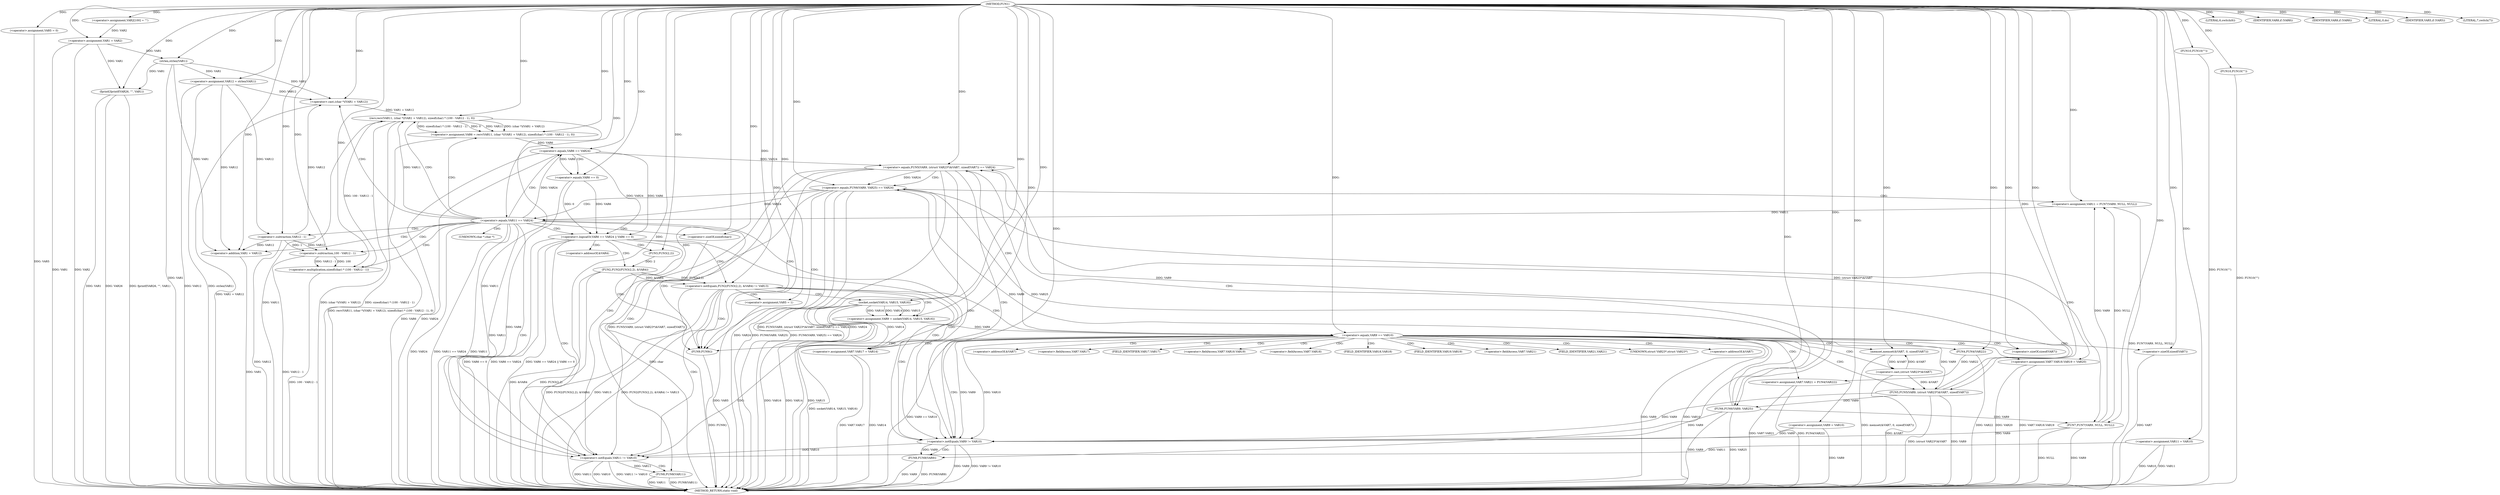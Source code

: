 digraph FUN1 {  
"1000100" [label = "(METHOD,FUN1)" ]
"1000292" [label = "(METHOD_RETURN,static void)" ]
"1000104" [label = "(<operator>.assignment,VAR2[100] = \"\")" ]
"1000107" [label = "(<operator>.assignment,VAR1 = VAR2)" ]
"1000111" [label = "(LITERAL,6,switch(6))" ]
"1000117" [label = "(<operator>.assignment,VAR5 = 0)" ]
"1000124" [label = "(<operator>.assignment,VAR9 = VAR10)" ]
"1000128" [label = "(<operator>.assignment,VAR11 = VAR10)" ]
"1000132" [label = "(<operator>.assignment,VAR12 = strlen(VAR1))" ]
"1000134" [label = "(strlen,strlen(VAR1))" ]
"1000139" [label = "(<operator>.notEquals,FUN2(FUN3(2,2), &VAR4) != VAR13)" ]
"1000140" [label = "(FUN2,FUN2(FUN3(2,2), &VAR4))" ]
"1000141" [label = "(FUN3,FUN3(2,2))" ]
"1000149" [label = "(<operator>.assignment,VAR5 = 1)" ]
"1000152" [label = "(<operator>.assignment,VAR9 = socket(VAR14, VAR15, VAR16))" ]
"1000154" [label = "(socket,socket(VAR14, VAR15, VAR16))" ]
"1000159" [label = "(<operator>.equals,VAR9 == VAR10)" ]
"1000164" [label = "(memset,memset(&VAR7, 0, sizeof(VAR7)))" ]
"1000168" [label = "(<operator>.sizeOf,sizeof(VAR7))" ]
"1000170" [label = "(<operator>.assignment,VAR7.VAR17 = VAR14)" ]
"1000175" [label = "(<operator>.assignment,VAR7.VAR18.VAR19 = VAR20)" ]
"1000182" [label = "(<operator>.assignment,VAR7.VAR21 = FUN4(VAR22))" ]
"1000186" [label = "(FUN4,FUN4(VAR22))" ]
"1000189" [label = "(<operator>.equals,FUN5(VAR9, (struct VAR23*)&VAR7, sizeof(VAR7)) == VAR24)" ]
"1000190" [label = "(FUN5,FUN5(VAR9, (struct VAR23*)&VAR7, sizeof(VAR7)))" ]
"1000192" [label = "(<operator>.cast,(struct VAR23*)&VAR7)" ]
"1000196" [label = "(<operator>.sizeOf,sizeof(VAR7))" ]
"1000202" [label = "(<operator>.equals,FUN6(VAR9, VAR25) == VAR24)" ]
"1000203" [label = "(FUN6,FUN6(VAR9, VAR25))" ]
"1000209" [label = "(<operator>.assignment,VAR11 = FUN7(VAR9, NULL, NULL))" ]
"1000211" [label = "(FUN7,FUN7(VAR9, NULL, NULL))" ]
"1000216" [label = "(<operator>.equals,VAR11 == VAR24)" ]
"1000221" [label = "(<operator>.assignment,VAR6 = recv(VAR11, (char *)(VAR1 + VAR12), sizeof(char) * (100 - VAR12 - 1), 0))" ]
"1000223" [label = "(recv,recv(VAR11, (char *)(VAR1 + VAR12), sizeof(char) * (100 - VAR12 - 1), 0))" ]
"1000225" [label = "(<operator>.cast,(char *)(VAR1 + VAR12))" ]
"1000227" [label = "(<operator>.addition,VAR1 + VAR12)" ]
"1000230" [label = "(<operator>.multiplication,sizeof(char) * (100 - VAR12 - 1))" ]
"1000231" [label = "(<operator>.sizeOf,sizeof(char))" ]
"1000233" [label = "(<operator>.subtraction,100 - VAR12 - 1)" ]
"1000235" [label = "(<operator>.subtraction,VAR12 - 1)" ]
"1000240" [label = "(<operator>.logicalOr,VAR6 == VAR24 || VAR6 == 0)" ]
"1000241" [label = "(<operator>.equals,VAR6 == VAR24)" ]
"1000244" [label = "(<operator>.equals,VAR6 == 0)" ]
"1000250" [label = "(IDENTIFIER,VAR8,if (VAR8))" ]
"1000253" [label = "(IDENTIFIER,VAR8,if (VAR8))" ]
"1000255" [label = "(LITERAL,0,do)" ]
"1000257" [label = "(<operator>.notEquals,VAR9 != VAR10)" ]
"1000261" [label = "(FUN8,FUN8(VAR9))" ]
"1000264" [label = "(<operator>.notEquals,VAR11 != VAR10)" ]
"1000268" [label = "(FUN8,FUN8(VAR11))" ]
"1000271" [label = "(IDENTIFIER,VAR5,if (VAR5))" ]
"1000273" [label = "(FUN9,FUN9())" ]
"1000276" [label = "(FUN10,FUN10(\"\"))" ]
"1000280" [label = "(LITERAL,7,switch(7))" ]
"1000283" [label = "(fprintf,fprintf(VAR26, \"\", VAR1))" ]
"1000289" [label = "(FUN10,FUN10(\"\"))" ]
"1000144" [label = "(<operator>.addressOf,&VAR4)" ]
"1000165" [label = "(<operator>.addressOf,&VAR7)" ]
"1000171" [label = "(<operator>.fieldAccess,VAR7.VAR17)" ]
"1000173" [label = "(FIELD_IDENTIFIER,VAR17,VAR17)" ]
"1000176" [label = "(<operator>.fieldAccess,VAR7.VAR18.VAR19)" ]
"1000177" [label = "(<operator>.fieldAccess,VAR7.VAR18)" ]
"1000179" [label = "(FIELD_IDENTIFIER,VAR18,VAR18)" ]
"1000180" [label = "(FIELD_IDENTIFIER,VAR19,VAR19)" ]
"1000183" [label = "(<operator>.fieldAccess,VAR7.VAR21)" ]
"1000185" [label = "(FIELD_IDENTIFIER,VAR21,VAR21)" ]
"1000193" [label = "(UNKNOWN,struct VAR23*,struct VAR23*)" ]
"1000194" [label = "(<operator>.addressOf,&VAR7)" ]
"1000226" [label = "(UNKNOWN,char *,char *)" ]
  "1000175" -> "1000292"  [ label = "DDG: VAR20"] 
  "1000264" -> "1000292"  [ label = "DDG: VAR10"] 
  "1000159" -> "1000292"  [ label = "DDG: VAR9 == VAR10"] 
  "1000128" -> "1000292"  [ label = "DDG: VAR10"] 
  "1000283" -> "1000292"  [ label = "DDG: VAR1"] 
  "1000164" -> "1000292"  [ label = "DDG: memset(&VAR7, 0, sizeof(VAR7))"] 
  "1000182" -> "1000292"  [ label = "DDG: FUN4(VAR22)"] 
  "1000186" -> "1000292"  [ label = "DDG: VAR22"] 
  "1000223" -> "1000292"  [ label = "DDG: (char *)(VAR1 + VAR12)"] 
  "1000124" -> "1000292"  [ label = "DDG: VAR9"] 
  "1000192" -> "1000292"  [ label = "DDG: &VAR7"] 
  "1000225" -> "1000292"  [ label = "DDG: VAR1 + VAR12"] 
  "1000221" -> "1000292"  [ label = "DDG: recv(VAR11, (char *)(VAR1 + VAR12), sizeof(char) * (100 - VAR12 - 1), 0)"] 
  "1000107" -> "1000292"  [ label = "DDG: VAR1"] 
  "1000283" -> "1000292"  [ label = "DDG: VAR26"] 
  "1000235" -> "1000292"  [ label = "DDG: VAR12"] 
  "1000230" -> "1000292"  [ label = "DDG: 100 - VAR12 - 1"] 
  "1000233" -> "1000292"  [ label = "DDG: VAR12 - 1"] 
  "1000189" -> "1000292"  [ label = "DDG: FUN5(VAR9, (struct VAR23*)&VAR7, sizeof(VAR7))"] 
  "1000216" -> "1000292"  [ label = "DDG: VAR11 == VAR24"] 
  "1000154" -> "1000292"  [ label = "DDG: VAR16"] 
  "1000240" -> "1000292"  [ label = "DDG: VAR6 == VAR24 || VAR6 == 0"] 
  "1000216" -> "1000292"  [ label = "DDG: VAR11"] 
  "1000159" -> "1000292"  [ label = "DDG: VAR9"] 
  "1000227" -> "1000292"  [ label = "DDG: VAR1"] 
  "1000211" -> "1000292"  [ label = "DDG: NULL"] 
  "1000189" -> "1000292"  [ label = "DDG: FUN5(VAR9, (struct VAR23*)&VAR7, sizeof(VAR7)) == VAR24"] 
  "1000202" -> "1000292"  [ label = "DDG: VAR24"] 
  "1000140" -> "1000292"  [ label = "DDG: FUN3(2,2)"] 
  "1000139" -> "1000292"  [ label = "DDG: FUN2(FUN3(2,2), &VAR4) != VAR13"] 
  "1000268" -> "1000292"  [ label = "DDG: VAR11"] 
  "1000139" -> "1000292"  [ label = "DDG: FUN2(FUN3(2,2), &VAR4)"] 
  "1000264" -> "1000292"  [ label = "DDG: VAR11"] 
  "1000268" -> "1000292"  [ label = "DDG: FUN8(VAR11)"] 
  "1000128" -> "1000292"  [ label = "DDG: VAR11"] 
  "1000154" -> "1000292"  [ label = "DDG: VAR14"] 
  "1000140" -> "1000292"  [ label = "DDG: &VAR4"] 
  "1000289" -> "1000292"  [ label = "DDG: FUN10(\"\")"] 
  "1000132" -> "1000292"  [ label = "DDG: strlen(VAR1)"] 
  "1000190" -> "1000292"  [ label = "DDG: VAR9"] 
  "1000264" -> "1000292"  [ label = "DDG: VAR11 != VAR10"] 
  "1000216" -> "1000292"  [ label = "DDG: VAR24"] 
  "1000202" -> "1000292"  [ label = "DDG: FUN6(VAR9, VAR25)"] 
  "1000257" -> "1000292"  [ label = "DDG: VAR9"] 
  "1000175" -> "1000292"  [ label = "DDG: VAR7.VAR18.VAR19"] 
  "1000117" -> "1000292"  [ label = "DDG: VAR5"] 
  "1000276" -> "1000292"  [ label = "DDG: FUN10(\"\")"] 
  "1000132" -> "1000292"  [ label = "DDG: VAR12"] 
  "1000211" -> "1000292"  [ label = "DDG: VAR9"] 
  "1000261" -> "1000292"  [ label = "DDG: VAR9"] 
  "1000152" -> "1000292"  [ label = "DDG: socket(VAR14, VAR15, VAR16)"] 
  "1000196" -> "1000292"  [ label = "DDG: VAR7"] 
  "1000273" -> "1000292"  [ label = "DDG: FUN9()"] 
  "1000231" -> "1000292"  [ label = "DDG: char"] 
  "1000134" -> "1000292"  [ label = "DDG: VAR1"] 
  "1000209" -> "1000292"  [ label = "DDG: FUN7(VAR9, NULL, NULL)"] 
  "1000223" -> "1000292"  [ label = "DDG: sizeof(char) * (100 - VAR12 - 1)"] 
  "1000241" -> "1000292"  [ label = "DDG: VAR6"] 
  "1000170" -> "1000292"  [ label = "DDG: VAR7.VAR17"] 
  "1000240" -> "1000292"  [ label = "DDG: VAR6 == 0"] 
  "1000149" -> "1000292"  [ label = "DDG: VAR5"] 
  "1000257" -> "1000292"  [ label = "DDG: VAR9 != VAR10"] 
  "1000261" -> "1000292"  [ label = "DDG: FUN8(VAR9)"] 
  "1000154" -> "1000292"  [ label = "DDG: VAR15"] 
  "1000203" -> "1000292"  [ label = "DDG: VAR25"] 
  "1000244" -> "1000292"  [ label = "DDG: VAR6"] 
  "1000283" -> "1000292"  [ label = "DDG: fprintf(VAR26, \"\", VAR1)"] 
  "1000139" -> "1000292"  [ label = "DDG: VAR13"] 
  "1000240" -> "1000292"  [ label = "DDG: VAR6 == VAR24"] 
  "1000159" -> "1000292"  [ label = "DDG: VAR10"] 
  "1000182" -> "1000292"  [ label = "DDG: VAR7.VAR21"] 
  "1000190" -> "1000292"  [ label = "DDG: (struct VAR23*)&VAR7"] 
  "1000170" -> "1000292"  [ label = "DDG: VAR14"] 
  "1000241" -> "1000292"  [ label = "DDG: VAR24"] 
  "1000107" -> "1000292"  [ label = "DDG: VAR2"] 
  "1000223" -> "1000292"  [ label = "DDG: VAR11"] 
  "1000202" -> "1000292"  [ label = "DDG: FUN6(VAR9, VAR25) == VAR24"] 
  "1000203" -> "1000292"  [ label = "DDG: VAR9"] 
  "1000189" -> "1000292"  [ label = "DDG: VAR24"] 
  "1000100" -> "1000104"  [ label = "DDG: "] 
  "1000104" -> "1000107"  [ label = "DDG: VAR2"] 
  "1000100" -> "1000107"  [ label = "DDG: "] 
  "1000100" -> "1000111"  [ label = "DDG: "] 
  "1000100" -> "1000117"  [ label = "DDG: "] 
  "1000100" -> "1000124"  [ label = "DDG: "] 
  "1000100" -> "1000128"  [ label = "DDG: "] 
  "1000134" -> "1000132"  [ label = "DDG: VAR1"] 
  "1000100" -> "1000132"  [ label = "DDG: "] 
  "1000107" -> "1000134"  [ label = "DDG: VAR1"] 
  "1000100" -> "1000134"  [ label = "DDG: "] 
  "1000140" -> "1000139"  [ label = "DDG: FUN3(2,2)"] 
  "1000140" -> "1000139"  [ label = "DDG: &VAR4"] 
  "1000141" -> "1000140"  [ label = "DDG: 2"] 
  "1000100" -> "1000141"  [ label = "DDG: "] 
  "1000100" -> "1000139"  [ label = "DDG: "] 
  "1000100" -> "1000149"  [ label = "DDG: "] 
  "1000154" -> "1000152"  [ label = "DDG: VAR14"] 
  "1000154" -> "1000152"  [ label = "DDG: VAR15"] 
  "1000154" -> "1000152"  [ label = "DDG: VAR16"] 
  "1000100" -> "1000152"  [ label = "DDG: "] 
  "1000100" -> "1000154"  [ label = "DDG: "] 
  "1000152" -> "1000159"  [ label = "DDG: VAR9"] 
  "1000100" -> "1000159"  [ label = "DDG: "] 
  "1000192" -> "1000164"  [ label = "DDG: &VAR7"] 
  "1000100" -> "1000164"  [ label = "DDG: "] 
  "1000100" -> "1000168"  [ label = "DDG: "] 
  "1000154" -> "1000170"  [ label = "DDG: VAR14"] 
  "1000100" -> "1000170"  [ label = "DDG: "] 
  "1000100" -> "1000175"  [ label = "DDG: "] 
  "1000186" -> "1000182"  [ label = "DDG: VAR22"] 
  "1000100" -> "1000186"  [ label = "DDG: "] 
  "1000190" -> "1000189"  [ label = "DDG: VAR9"] 
  "1000190" -> "1000189"  [ label = "DDG: (struct VAR23*)&VAR7"] 
  "1000159" -> "1000190"  [ label = "DDG: VAR9"] 
  "1000100" -> "1000190"  [ label = "DDG: "] 
  "1000192" -> "1000190"  [ label = "DDG: &VAR7"] 
  "1000164" -> "1000192"  [ label = "DDG: &VAR7"] 
  "1000100" -> "1000196"  [ label = "DDG: "] 
  "1000241" -> "1000189"  [ label = "DDG: VAR24"] 
  "1000100" -> "1000189"  [ label = "DDG: "] 
  "1000203" -> "1000202"  [ label = "DDG: VAR9"] 
  "1000203" -> "1000202"  [ label = "DDG: VAR25"] 
  "1000190" -> "1000203"  [ label = "DDG: VAR9"] 
  "1000100" -> "1000203"  [ label = "DDG: "] 
  "1000189" -> "1000202"  [ label = "DDG: VAR24"] 
  "1000100" -> "1000202"  [ label = "DDG: "] 
  "1000211" -> "1000209"  [ label = "DDG: VAR9"] 
  "1000211" -> "1000209"  [ label = "DDG: NULL"] 
  "1000100" -> "1000209"  [ label = "DDG: "] 
  "1000203" -> "1000211"  [ label = "DDG: VAR9"] 
  "1000100" -> "1000211"  [ label = "DDG: "] 
  "1000209" -> "1000216"  [ label = "DDG: VAR11"] 
  "1000100" -> "1000216"  [ label = "DDG: "] 
  "1000202" -> "1000216"  [ label = "DDG: VAR24"] 
  "1000223" -> "1000221"  [ label = "DDG: VAR11"] 
  "1000223" -> "1000221"  [ label = "DDG: (char *)(VAR1 + VAR12)"] 
  "1000223" -> "1000221"  [ label = "DDG: sizeof(char) * (100 - VAR12 - 1)"] 
  "1000223" -> "1000221"  [ label = "DDG: 0"] 
  "1000100" -> "1000221"  [ label = "DDG: "] 
  "1000216" -> "1000223"  [ label = "DDG: VAR11"] 
  "1000100" -> "1000223"  [ label = "DDG: "] 
  "1000225" -> "1000223"  [ label = "DDG: VAR1 + VAR12"] 
  "1000134" -> "1000225"  [ label = "DDG: VAR1"] 
  "1000100" -> "1000225"  [ label = "DDG: "] 
  "1000235" -> "1000225"  [ label = "DDG: VAR12"] 
  "1000132" -> "1000225"  [ label = "DDG: VAR12"] 
  "1000134" -> "1000227"  [ label = "DDG: VAR1"] 
  "1000100" -> "1000227"  [ label = "DDG: "] 
  "1000235" -> "1000227"  [ label = "DDG: VAR12"] 
  "1000132" -> "1000227"  [ label = "DDG: VAR12"] 
  "1000230" -> "1000223"  [ label = "DDG: 100 - VAR12 - 1"] 
  "1000100" -> "1000230"  [ label = "DDG: "] 
  "1000100" -> "1000231"  [ label = "DDG: "] 
  "1000233" -> "1000230"  [ label = "DDG: 100"] 
  "1000233" -> "1000230"  [ label = "DDG: VAR12 - 1"] 
  "1000100" -> "1000233"  [ label = "DDG: "] 
  "1000235" -> "1000233"  [ label = "DDG: VAR12"] 
  "1000235" -> "1000233"  [ label = "DDG: 1"] 
  "1000100" -> "1000235"  [ label = "DDG: "] 
  "1000132" -> "1000235"  [ label = "DDG: VAR12"] 
  "1000241" -> "1000240"  [ label = "DDG: VAR6"] 
  "1000241" -> "1000240"  [ label = "DDG: VAR24"] 
  "1000221" -> "1000241"  [ label = "DDG: VAR6"] 
  "1000100" -> "1000241"  [ label = "DDG: "] 
  "1000216" -> "1000241"  [ label = "DDG: VAR24"] 
  "1000244" -> "1000240"  [ label = "DDG: VAR6"] 
  "1000244" -> "1000240"  [ label = "DDG: 0"] 
  "1000241" -> "1000244"  [ label = "DDG: VAR6"] 
  "1000100" -> "1000244"  [ label = "DDG: "] 
  "1000100" -> "1000250"  [ label = "DDG: "] 
  "1000100" -> "1000253"  [ label = "DDG: "] 
  "1000100" -> "1000255"  [ label = "DDG: "] 
  "1000124" -> "1000257"  [ label = "DDG: VAR9"] 
  "1000159" -> "1000257"  [ label = "DDG: VAR9"] 
  "1000190" -> "1000257"  [ label = "DDG: VAR9"] 
  "1000211" -> "1000257"  [ label = "DDG: VAR9"] 
  "1000203" -> "1000257"  [ label = "DDG: VAR9"] 
  "1000100" -> "1000257"  [ label = "DDG: "] 
  "1000159" -> "1000257"  [ label = "DDG: VAR10"] 
  "1000257" -> "1000261"  [ label = "DDG: VAR9"] 
  "1000100" -> "1000261"  [ label = "DDG: "] 
  "1000216" -> "1000264"  [ label = "DDG: VAR11"] 
  "1000128" -> "1000264"  [ label = "DDG: VAR11"] 
  "1000223" -> "1000264"  [ label = "DDG: VAR11"] 
  "1000100" -> "1000264"  [ label = "DDG: "] 
  "1000257" -> "1000264"  [ label = "DDG: VAR10"] 
  "1000264" -> "1000268"  [ label = "DDG: VAR11"] 
  "1000100" -> "1000268"  [ label = "DDG: "] 
  "1000100" -> "1000271"  [ label = "DDG: "] 
  "1000100" -> "1000273"  [ label = "DDG: "] 
  "1000100" -> "1000276"  [ label = "DDG: "] 
  "1000100" -> "1000280"  [ label = "DDG: "] 
  "1000100" -> "1000283"  [ label = "DDG: "] 
  "1000107" -> "1000283"  [ label = "DDG: VAR1"] 
  "1000134" -> "1000283"  [ label = "DDG: VAR1"] 
  "1000100" -> "1000289"  [ label = "DDG: "] 
  "1000139" -> "1000149"  [ label = "CDG: "] 
  "1000139" -> "1000154"  [ label = "CDG: "] 
  "1000139" -> "1000152"  [ label = "CDG: "] 
  "1000139" -> "1000159"  [ label = "CDG: "] 
  "1000139" -> "1000257"  [ label = "CDG: "] 
  "1000139" -> "1000264"  [ label = "CDG: "] 
  "1000139" -> "1000273"  [ label = "CDG: "] 
  "1000159" -> "1000164"  [ label = "CDG: "] 
  "1000159" -> "1000182"  [ label = "CDG: "] 
  "1000159" -> "1000180"  [ label = "CDG: "] 
  "1000159" -> "1000183"  [ label = "CDG: "] 
  "1000159" -> "1000165"  [ label = "CDG: "] 
  "1000159" -> "1000190"  [ label = "CDG: "] 
  "1000159" -> "1000175"  [ label = "CDG: "] 
  "1000159" -> "1000179"  [ label = "CDG: "] 
  "1000159" -> "1000194"  [ label = "CDG: "] 
  "1000159" -> "1000192"  [ label = "CDG: "] 
  "1000159" -> "1000176"  [ label = "CDG: "] 
  "1000159" -> "1000185"  [ label = "CDG: "] 
  "1000159" -> "1000186"  [ label = "CDG: "] 
  "1000159" -> "1000189"  [ label = "CDG: "] 
  "1000159" -> "1000196"  [ label = "CDG: "] 
  "1000159" -> "1000168"  [ label = "CDG: "] 
  "1000159" -> "1000173"  [ label = "CDG: "] 
  "1000159" -> "1000170"  [ label = "CDG: "] 
  "1000159" -> "1000171"  [ label = "CDG: "] 
  "1000159" -> "1000193"  [ label = "CDG: "] 
  "1000159" -> "1000177"  [ label = "CDG: "] 
  "1000159" -> "1000257"  [ label = "CDG: "] 
  "1000159" -> "1000264"  [ label = "CDG: "] 
  "1000159" -> "1000273"  [ label = "CDG: "] 
  "1000189" -> "1000203"  [ label = "CDG: "] 
  "1000189" -> "1000202"  [ label = "CDG: "] 
  "1000189" -> "1000257"  [ label = "CDG: "] 
  "1000189" -> "1000264"  [ label = "CDG: "] 
  "1000189" -> "1000273"  [ label = "CDG: "] 
  "1000202" -> "1000211"  [ label = "CDG: "] 
  "1000202" -> "1000216"  [ label = "CDG: "] 
  "1000202" -> "1000209"  [ label = "CDG: "] 
  "1000202" -> "1000257"  [ label = "CDG: "] 
  "1000202" -> "1000264"  [ label = "CDG: "] 
  "1000202" -> "1000273"  [ label = "CDG: "] 
  "1000216" -> "1000221"  [ label = "CDG: "] 
  "1000216" -> "1000233"  [ label = "CDG: "] 
  "1000216" -> "1000227"  [ label = "CDG: "] 
  "1000216" -> "1000235"  [ label = "CDG: "] 
  "1000216" -> "1000240"  [ label = "CDG: "] 
  "1000216" -> "1000226"  [ label = "CDG: "] 
  "1000216" -> "1000230"  [ label = "CDG: "] 
  "1000216" -> "1000225"  [ label = "CDG: "] 
  "1000216" -> "1000231"  [ label = "CDG: "] 
  "1000216" -> "1000241"  [ label = "CDG: "] 
  "1000216" -> "1000223"  [ label = "CDG: "] 
  "1000216" -> "1000257"  [ label = "CDG: "] 
  "1000216" -> "1000264"  [ label = "CDG: "] 
  "1000216" -> "1000273"  [ label = "CDG: "] 
  "1000240" -> "1000141"  [ label = "CDG: "] 
  "1000240" -> "1000139"  [ label = "CDG: "] 
  "1000240" -> "1000144"  [ label = "CDG: "] 
  "1000240" -> "1000257"  [ label = "CDG: "] 
  "1000240" -> "1000264"  [ label = "CDG: "] 
  "1000240" -> "1000140"  [ label = "CDG: "] 
  "1000240" -> "1000273"  [ label = "CDG: "] 
  "1000241" -> "1000244"  [ label = "CDG: "] 
  "1000257" -> "1000261"  [ label = "CDG: "] 
  "1000264" -> "1000268"  [ label = "CDG: "] 
}

